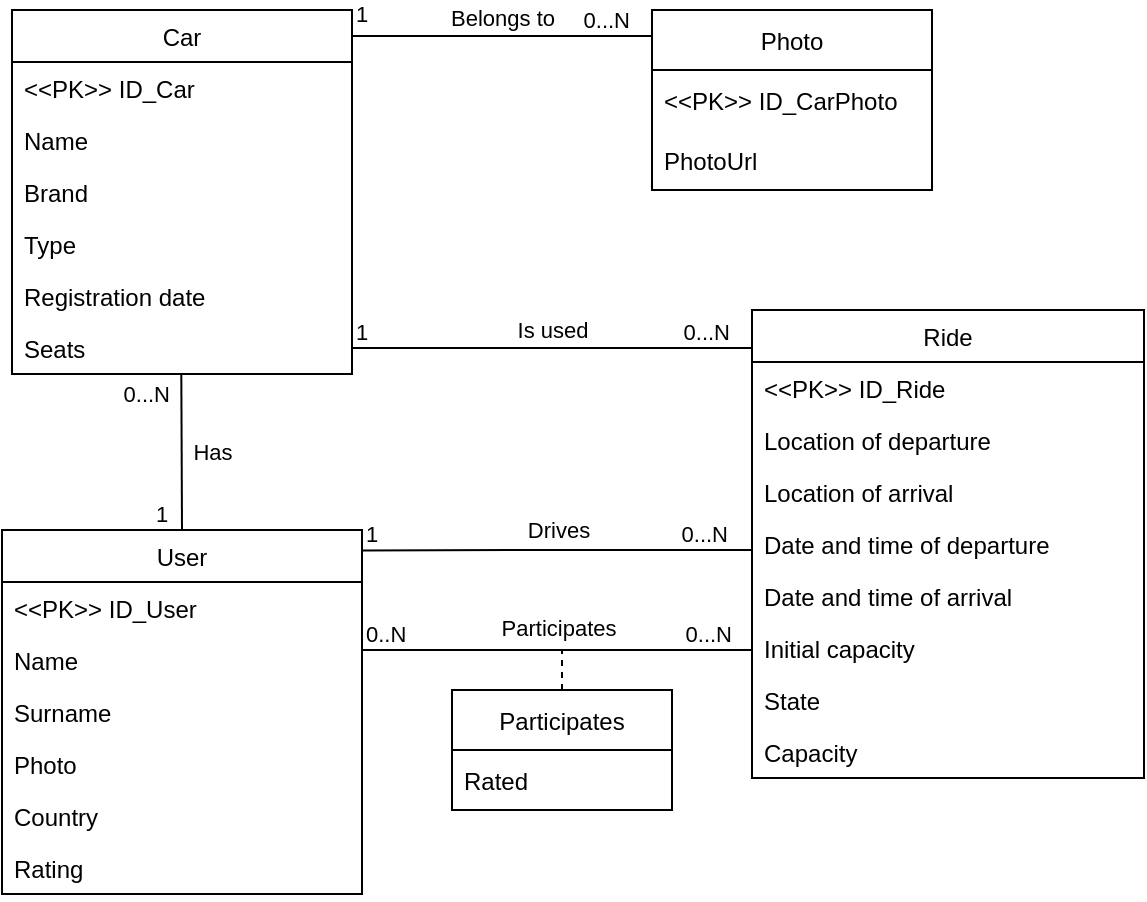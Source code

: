 <mxfile version="16.6.5" type="device"><diagram id="sq1H-8AmJ5TwlkvoaanE" name="Page-1"><mxGraphModel dx="1422" dy="780" grid="1" gridSize="10" guides="1" tooltips="1" connect="1" arrows="1" fold="1" page="1" pageScale="1" pageWidth="827" pageHeight="1169" math="0" shadow="0"><root><mxCell id="0"/><mxCell id="1" parent="0"/><mxCell id="3bKhZZJt90iClLxih3Y_-1" value="Car" style="swimlane;fontStyle=0;childLayout=stackLayout;horizontal=1;startSize=26;fillColor=none;horizontalStack=0;resizeParent=1;resizeParentMax=0;resizeLast=0;collapsible=1;marginBottom=0;" parent="1" vertex="1"><mxGeometry x="110" y="170" width="170" height="182" as="geometry"/></mxCell><mxCell id="3bKhZZJt90iClLxih3Y_-2" value="&lt;&lt;PK&gt;&gt; ID_Car" style="text;strokeColor=none;fillColor=none;align=left;verticalAlign=top;spacingLeft=4;spacingRight=4;overflow=hidden;rotatable=0;points=[[0,0.5],[1,0.5]];portConstraint=eastwest;" parent="3bKhZZJt90iClLxih3Y_-1" vertex="1"><mxGeometry y="26" width="170" height="26" as="geometry"/></mxCell><mxCell id="pQ9MM-s8LvOhCKph3SIN-13" value="Name" style="text;strokeColor=none;fillColor=none;align=left;verticalAlign=top;spacingLeft=4;spacingRight=4;overflow=hidden;rotatable=0;points=[[0,0.5],[1,0.5]];portConstraint=eastwest;" parent="3bKhZZJt90iClLxih3Y_-1" vertex="1"><mxGeometry y="52" width="170" height="26" as="geometry"/></mxCell><mxCell id="3bKhZZJt90iClLxih3Y_-3" value="Brand" style="text;strokeColor=none;fillColor=none;align=left;verticalAlign=top;spacingLeft=4;spacingRight=4;overflow=hidden;rotatable=0;points=[[0,0.5],[1,0.5]];portConstraint=eastwest;" parent="3bKhZZJt90iClLxih3Y_-1" vertex="1"><mxGeometry y="78" width="170" height="26" as="geometry"/></mxCell><mxCell id="3bKhZZJt90iClLxih3Y_-4" value="Type" style="text;strokeColor=none;fillColor=none;align=left;verticalAlign=top;spacingLeft=4;spacingRight=4;overflow=hidden;rotatable=0;points=[[0,0.5],[1,0.5]];portConstraint=eastwest;" parent="3bKhZZJt90iClLxih3Y_-1" vertex="1"><mxGeometry y="104" width="170" height="26" as="geometry"/></mxCell><mxCell id="3bKhZZJt90iClLxih3Y_-6" value="Registration date" style="text;strokeColor=none;fillColor=none;align=left;verticalAlign=top;spacingLeft=4;spacingRight=4;overflow=hidden;rotatable=0;points=[[0,0.5],[1,0.5]];portConstraint=eastwest;" parent="3bKhZZJt90iClLxih3Y_-1" vertex="1"><mxGeometry y="130" width="170" height="26" as="geometry"/></mxCell><mxCell id="3bKhZZJt90iClLxih3Y_-7" value="Seats" style="text;strokeColor=none;fillColor=none;align=left;verticalAlign=top;spacingLeft=4;spacingRight=4;overflow=hidden;rotatable=0;points=[[0,0.5],[1,0.5]];portConstraint=eastwest;" parent="3bKhZZJt90iClLxih3Y_-1" vertex="1"><mxGeometry y="156" width="170" height="26" as="geometry"/></mxCell><mxCell id="3bKhZZJt90iClLxih3Y_-8" value="Ride" style="swimlane;fontStyle=0;childLayout=stackLayout;horizontal=1;startSize=26;fillColor=none;horizontalStack=0;resizeParent=1;resizeParentMax=0;resizeLast=0;collapsible=1;marginBottom=0;" parent="1" vertex="1"><mxGeometry x="480" y="320" width="196" height="234" as="geometry"/></mxCell><mxCell id="3bKhZZJt90iClLxih3Y_-9" value="&lt;&lt;PK&gt;&gt; ID_Ride" style="text;strokeColor=none;fillColor=none;align=left;verticalAlign=top;spacingLeft=4;spacingRight=4;overflow=hidden;rotatable=0;points=[[0,0.5],[1,0.5]];portConstraint=eastwest;" parent="3bKhZZJt90iClLxih3Y_-8" vertex="1"><mxGeometry y="26" width="196" height="26" as="geometry"/></mxCell><mxCell id="3bKhZZJt90iClLxih3Y_-14" value="Location of departure" style="text;strokeColor=none;fillColor=none;align=left;verticalAlign=top;spacingLeft=4;spacingRight=4;overflow=hidden;rotatable=0;points=[[0,0.5],[1,0.5]];portConstraint=eastwest;" parent="3bKhZZJt90iClLxih3Y_-8" vertex="1"><mxGeometry y="52" width="196" height="26" as="geometry"/></mxCell><mxCell id="3bKhZZJt90iClLxih3Y_-17" value="Location of arrival" style="text;strokeColor=none;fillColor=none;align=left;verticalAlign=top;spacingLeft=4;spacingRight=4;overflow=hidden;rotatable=0;points=[[0,0.5],[1,0.5]];portConstraint=eastwest;" parent="3bKhZZJt90iClLxih3Y_-8" vertex="1"><mxGeometry y="78" width="196" height="26" as="geometry"/></mxCell><mxCell id="3bKhZZJt90iClLxih3Y_-18" value="Date and time of departure" style="text;strokeColor=none;fillColor=none;align=left;verticalAlign=top;spacingLeft=4;spacingRight=4;overflow=hidden;rotatable=0;points=[[0,0.5],[1,0.5]];portConstraint=eastwest;" parent="3bKhZZJt90iClLxih3Y_-8" vertex="1"><mxGeometry y="104" width="196" height="26" as="geometry"/></mxCell><mxCell id="3bKhZZJt90iClLxih3Y_-15" value="Date and time of arrival" style="text;strokeColor=none;fillColor=none;align=left;verticalAlign=top;spacingLeft=4;spacingRight=4;overflow=hidden;rotatable=0;points=[[0,0.5],[1,0.5]];portConstraint=eastwest;" parent="3bKhZZJt90iClLxih3Y_-8" vertex="1"><mxGeometry y="130" width="196" height="26" as="geometry"/></mxCell><mxCell id="3bKhZZJt90iClLxih3Y_-21" value="Initial capacity" style="text;strokeColor=none;fillColor=none;align=left;verticalAlign=top;spacingLeft=4;spacingRight=4;overflow=hidden;rotatable=0;points=[[0,0.5],[1,0.5]];portConstraint=eastwest;" parent="3bKhZZJt90iClLxih3Y_-8" vertex="1"><mxGeometry y="156" width="196" height="26" as="geometry"/></mxCell><mxCell id="mqzmjMg2DqD4ZN6dWNve-1" value="State" style="text;strokeColor=none;fillColor=none;align=left;verticalAlign=top;spacingLeft=4;spacingRight=4;overflow=hidden;rotatable=0;points=[[0,0.5],[1,0.5]];portConstraint=eastwest;" vertex="1" parent="3bKhZZJt90iClLxih3Y_-8"><mxGeometry y="182" width="196" height="26" as="geometry"/></mxCell><mxCell id="3bKhZZJt90iClLxih3Y_-23" value="Capacity" style="text;strokeColor=none;fillColor=none;align=left;verticalAlign=top;spacingLeft=4;spacingRight=4;overflow=hidden;rotatable=0;points=[[0,0.5],[1,0.5]];portConstraint=eastwest;" parent="3bKhZZJt90iClLxih3Y_-8" vertex="1"><mxGeometry y="208" width="196" height="26" as="geometry"/></mxCell><mxCell id="3bKhZZJt90iClLxih3Y_-26" value="User" style="swimlane;fontStyle=0;childLayout=stackLayout;horizontal=1;startSize=26;fillColor=none;horizontalStack=0;resizeParent=1;resizeParentMax=0;resizeLast=0;collapsible=1;marginBottom=0;" parent="1" vertex="1"><mxGeometry x="105" y="430" width="180" height="182" as="geometry"/></mxCell><mxCell id="3bKhZZJt90iClLxih3Y_-27" value="&lt;&lt;PK&gt;&gt; ID_User" style="text;strokeColor=none;fillColor=none;align=left;verticalAlign=top;spacingLeft=4;spacingRight=4;overflow=hidden;rotatable=0;points=[[0,0.5],[1,0.5]];portConstraint=eastwest;" parent="3bKhZZJt90iClLxih3Y_-26" vertex="1"><mxGeometry y="26" width="180" height="26" as="geometry"/></mxCell><mxCell id="3bKhZZJt90iClLxih3Y_-30" value="Name" style="text;strokeColor=none;fillColor=none;align=left;verticalAlign=top;spacingLeft=4;spacingRight=4;overflow=hidden;rotatable=0;points=[[0,0.5],[1,0.5]];portConstraint=eastwest;" parent="3bKhZZJt90iClLxih3Y_-26" vertex="1"><mxGeometry y="52" width="180" height="26" as="geometry"/></mxCell><mxCell id="3bKhZZJt90iClLxih3Y_-31" value="Surname" style="text;strokeColor=none;fillColor=none;align=left;verticalAlign=top;spacingLeft=4;spacingRight=4;overflow=hidden;rotatable=0;points=[[0,0.5],[1,0.5]];portConstraint=eastwest;" parent="3bKhZZJt90iClLxih3Y_-26" vertex="1"><mxGeometry y="78" width="180" height="26" as="geometry"/></mxCell><mxCell id="3bKhZZJt90iClLxih3Y_-32" value="Photo" style="text;strokeColor=none;fillColor=none;align=left;verticalAlign=top;spacingLeft=4;spacingRight=4;overflow=hidden;rotatable=0;points=[[0,0.5],[1,0.5]];portConstraint=eastwest;" parent="3bKhZZJt90iClLxih3Y_-26" vertex="1"><mxGeometry y="104" width="180" height="26" as="geometry"/></mxCell><mxCell id="pQ9MM-s8LvOhCKph3SIN-1" value="Country" style="text;strokeColor=none;fillColor=none;align=left;verticalAlign=top;spacingLeft=4;spacingRight=4;overflow=hidden;rotatable=0;points=[[0,0.5],[1,0.5]];portConstraint=eastwest;" parent="3bKhZZJt90iClLxih3Y_-26" vertex="1"><mxGeometry y="130" width="180" height="26" as="geometry"/></mxCell><mxCell id="3bKhZZJt90iClLxih3Y_-33" value="Rating" style="text;strokeColor=none;fillColor=none;align=left;verticalAlign=top;spacingLeft=4;spacingRight=4;overflow=hidden;rotatable=0;points=[[0,0.5],[1,0.5]];portConstraint=eastwest;" parent="3bKhZZJt90iClLxih3Y_-26" vertex="1"><mxGeometry y="156" width="180" height="26" as="geometry"/></mxCell><mxCell id="3bKhZZJt90iClLxih3Y_-37" value="" style="endArrow=none;html=1;rounded=0;exitX=0.5;exitY=0;exitDx=0;exitDy=0;entryX=0.498;entryY=1.021;entryDx=0;entryDy=0;entryPerimeter=0;endFill=0;" parent="1" source="3bKhZZJt90iClLxih3Y_-26" target="3bKhZZJt90iClLxih3Y_-7" edge="1"><mxGeometry relative="1" as="geometry"><mxPoint x="320" y="380" as="sourcePoint"/><mxPoint x="410" y="410" as="targetPoint"/></mxGeometry></mxCell><mxCell id="3bKhZZJt90iClLxih3Y_-38" value="Has" style="edgeLabel;resizable=0;html=1;align=center;verticalAlign=middle;" parent="3bKhZZJt90iClLxih3Y_-37" connectable="0" vertex="1"><mxGeometry relative="1" as="geometry"><mxPoint x="15" y="-1" as="offset"/></mxGeometry></mxCell><mxCell id="3bKhZZJt90iClLxih3Y_-39" value="1" style="edgeLabel;resizable=0;html=1;align=left;verticalAlign=bottom;" parent="3bKhZZJt90iClLxih3Y_-37" connectable="0" vertex="1"><mxGeometry x="-1" relative="1" as="geometry"><mxPoint x="-15" as="offset"/></mxGeometry></mxCell><mxCell id="3bKhZZJt90iClLxih3Y_-40" value="0...N" style="edgeLabel;resizable=0;html=1;align=right;verticalAlign=bottom;" parent="3bKhZZJt90iClLxih3Y_-37" connectable="0" vertex="1"><mxGeometry x="1" relative="1" as="geometry"><mxPoint x="-5" y="18" as="offset"/></mxGeometry></mxCell><mxCell id="3bKhZZJt90iClLxih3Y_-42" value="" style="endArrow=none;html=1;rounded=0;endFill=0;" parent="1" edge="1"><mxGeometry relative="1" as="geometry"><mxPoint x="285" y="490" as="sourcePoint"/><mxPoint x="480" y="490" as="targetPoint"/></mxGeometry></mxCell><mxCell id="3bKhZZJt90iClLxih3Y_-43" value="Participates" style="edgeLabel;resizable=0;html=1;align=center;verticalAlign=middle;" parent="3bKhZZJt90iClLxih3Y_-42" connectable="0" vertex="1"><mxGeometry relative="1" as="geometry"><mxPoint y="-11" as="offset"/></mxGeometry></mxCell><mxCell id="3bKhZZJt90iClLxih3Y_-44" value="0..N" style="edgeLabel;resizable=0;html=1;align=left;verticalAlign=bottom;" parent="3bKhZZJt90iClLxih3Y_-42" connectable="0" vertex="1"><mxGeometry x="-1" relative="1" as="geometry"/></mxCell><mxCell id="3bKhZZJt90iClLxih3Y_-45" value="0...N" style="edgeLabel;resizable=0;html=1;align=right;verticalAlign=bottom;" parent="3bKhZZJt90iClLxih3Y_-42" connectable="0" vertex="1"><mxGeometry x="1" relative="1" as="geometry"><mxPoint x="-10" as="offset"/></mxGeometry></mxCell><mxCell id="3bKhZZJt90iClLxih3Y_-47" value="" style="endArrow=none;html=1;rounded=0;exitX=1;exitY=0.5;exitDx=0;exitDy=0;endFill=0;" parent="1" edge="1"><mxGeometry relative="1" as="geometry"><mxPoint x="280" y="339" as="sourcePoint"/><mxPoint x="480" y="339" as="targetPoint"/></mxGeometry></mxCell><mxCell id="3bKhZZJt90iClLxih3Y_-48" value="Is used" style="edgeLabel;resizable=0;html=1;align=center;verticalAlign=middle;" parent="3bKhZZJt90iClLxih3Y_-47" connectable="0" vertex="1"><mxGeometry relative="1" as="geometry"><mxPoint y="-9" as="offset"/></mxGeometry></mxCell><mxCell id="3bKhZZJt90iClLxih3Y_-49" value="1" style="edgeLabel;resizable=0;html=1;align=left;verticalAlign=bottom;" parent="3bKhZZJt90iClLxih3Y_-47" connectable="0" vertex="1"><mxGeometry x="-1" relative="1" as="geometry"/></mxCell><mxCell id="3bKhZZJt90iClLxih3Y_-50" value="0...N" style="edgeLabel;resizable=0;html=1;align=right;verticalAlign=bottom;" parent="3bKhZZJt90iClLxih3Y_-47" connectable="0" vertex="1"><mxGeometry x="1" relative="1" as="geometry"><mxPoint x="-11" as="offset"/></mxGeometry></mxCell><mxCell id="3bKhZZJt90iClLxih3Y_-56" value="" style="endArrow=none;html=1;rounded=0;endFill=0;" parent="1" edge="1"><mxGeometry relative="1" as="geometry"><mxPoint x="285" y="440.192" as="sourcePoint"/><mxPoint x="480" y="440" as="targetPoint"/><Array as="points"><mxPoint x="360" y="440"/></Array></mxGeometry></mxCell><mxCell id="3bKhZZJt90iClLxih3Y_-57" value="Drives" style="edgeLabel;resizable=0;html=1;align=center;verticalAlign=middle;" parent="3bKhZZJt90iClLxih3Y_-56" connectable="0" vertex="1"><mxGeometry relative="1" as="geometry"><mxPoint y="-10" as="offset"/></mxGeometry></mxCell><mxCell id="3bKhZZJt90iClLxih3Y_-58" value="1" style="edgeLabel;resizable=0;html=1;align=left;verticalAlign=bottom;" parent="3bKhZZJt90iClLxih3Y_-56" connectable="0" vertex="1"><mxGeometry x="-1" relative="1" as="geometry"/></mxCell><mxCell id="3bKhZZJt90iClLxih3Y_-59" value="0...N" style="edgeLabel;resizable=0;html=1;align=right;verticalAlign=bottom;" parent="3bKhZZJt90iClLxih3Y_-56" connectable="0" vertex="1"><mxGeometry x="1" relative="1" as="geometry"><mxPoint x="-11" as="offset"/></mxGeometry></mxCell><mxCell id="KFysfnbxpfMWYOq0T5lH-7" value="Participates" style="swimlane;fontStyle=0;childLayout=stackLayout;horizontal=1;startSize=30;horizontalStack=0;resizeParent=1;resizeParentMax=0;resizeLast=0;collapsible=1;marginBottom=0;" parent="1" vertex="1"><mxGeometry x="330" y="510" width="110" height="60" as="geometry"/></mxCell><mxCell id="KFysfnbxpfMWYOq0T5lH-8" value="Rated" style="text;strokeColor=none;fillColor=none;align=left;verticalAlign=middle;spacingLeft=4;spacingRight=4;overflow=hidden;points=[[0,0.5],[1,0.5]];portConstraint=eastwest;rotatable=0;" parent="KFysfnbxpfMWYOq0T5lH-7" vertex="1"><mxGeometry y="30" width="110" height="30" as="geometry"/></mxCell><mxCell id="KFysfnbxpfMWYOq0T5lH-11" value="" style="endArrow=none;html=1;rounded=0;exitX=0.5;exitY=0;exitDx=0;exitDy=0;dashed=1;" parent="1" source="KFysfnbxpfMWYOq0T5lH-7" edge="1"><mxGeometry width="50" height="50" relative="1" as="geometry"><mxPoint x="480" y="430" as="sourcePoint"/><mxPoint x="385" y="490" as="targetPoint"/></mxGeometry></mxCell><mxCell id="KFysfnbxpfMWYOq0T5lH-12" value="Photo" style="swimlane;fontStyle=0;childLayout=stackLayout;horizontal=1;startSize=30;horizontalStack=0;resizeParent=1;resizeParentMax=0;resizeLast=0;collapsible=1;marginBottom=0;" parent="1" vertex="1"><mxGeometry x="430" y="170" width="140" height="90" as="geometry"/></mxCell><mxCell id="KFysfnbxpfMWYOq0T5lH-16" value="" style="endArrow=none;html=1;rounded=0;endFill=0;" parent="KFysfnbxpfMWYOq0T5lH-12" edge="1"><mxGeometry relative="1" as="geometry"><mxPoint x="-150" y="13" as="sourcePoint"/><mxPoint y="13" as="targetPoint"/></mxGeometry></mxCell><mxCell id="KFysfnbxpfMWYOq0T5lH-17" value="Belongs to" style="edgeLabel;resizable=0;html=1;align=center;verticalAlign=middle;" parent="KFysfnbxpfMWYOq0T5lH-16" connectable="0" vertex="1"><mxGeometry relative="1" as="geometry"><mxPoint y="-9" as="offset"/></mxGeometry></mxCell><mxCell id="KFysfnbxpfMWYOq0T5lH-18" value="1" style="edgeLabel;resizable=0;html=1;align=left;verticalAlign=bottom;" parent="KFysfnbxpfMWYOq0T5lH-16" connectable="0" vertex="1"><mxGeometry x="-1" relative="1" as="geometry"><mxPoint y="-3" as="offset"/></mxGeometry></mxCell><mxCell id="KFysfnbxpfMWYOq0T5lH-19" value="0...N" style="edgeLabel;resizable=0;html=1;align=right;verticalAlign=bottom;" parent="KFysfnbxpfMWYOq0T5lH-16" connectable="0" vertex="1"><mxGeometry x="1" relative="1" as="geometry"><mxPoint x="-11" as="offset"/></mxGeometry></mxCell><mxCell id="KFysfnbxpfMWYOq0T5lH-13" value="&lt;&lt;PK&gt;&gt; ID_CarPhoto" style="text;strokeColor=none;fillColor=none;align=left;verticalAlign=middle;spacingLeft=4;spacingRight=4;overflow=hidden;points=[[0,0.5],[1,0.5]];portConstraint=eastwest;rotatable=0;" parent="KFysfnbxpfMWYOq0T5lH-12" vertex="1"><mxGeometry y="30" width="140" height="30" as="geometry"/></mxCell><mxCell id="KFysfnbxpfMWYOq0T5lH-15" value="PhotoUrl" style="text;strokeColor=none;fillColor=none;align=left;verticalAlign=middle;spacingLeft=4;spacingRight=4;overflow=hidden;points=[[0,0.5],[1,0.5]];portConstraint=eastwest;rotatable=0;" parent="KFysfnbxpfMWYOq0T5lH-12" vertex="1"><mxGeometry y="60" width="140" height="30" as="geometry"/></mxCell></root></mxGraphModel></diagram></mxfile>